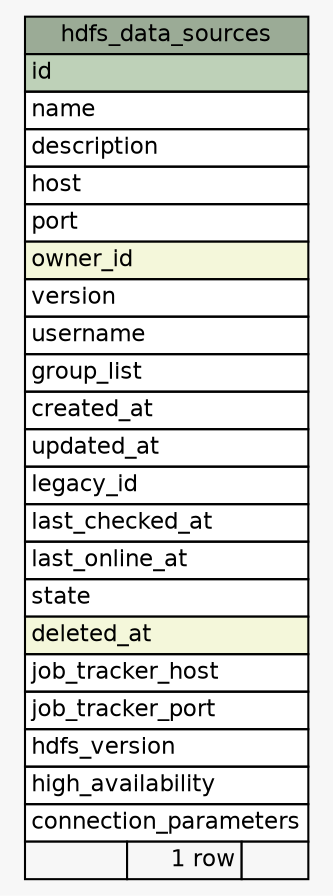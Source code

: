 // dot 2.36.0 on Mac OS X 10.10
// SchemaSpy rev 590
digraph "hdfs_data_sources" {
  graph [
    rankdir="RL"
    bgcolor="#f7f7f7"
    nodesep="0.18"
    ranksep="0.46"
    fontname="Helvetica"
    fontsize="11"
  ];
  node [
    fontname="Helvetica"
    fontsize="11"
    shape="plaintext"
  ];
  edge [
    arrowsize="0.8"
  ];
  "hdfs_data_sources" [
    label=<
    <TABLE BORDER="0" CELLBORDER="1" CELLSPACING="0" BGCOLOR="#ffffff">
      <TR><TD COLSPAN="3" BGCOLOR="#9bab96" ALIGN="CENTER">hdfs_data_sources</TD></TR>
      <TR><TD PORT="id" COLSPAN="3" BGCOLOR="#bed1b8" ALIGN="LEFT">id</TD></TR>
      <TR><TD PORT="name" COLSPAN="3" ALIGN="LEFT">name</TD></TR>
      <TR><TD PORT="description" COLSPAN="3" ALIGN="LEFT">description</TD></TR>
      <TR><TD PORT="host" COLSPAN="3" ALIGN="LEFT">host</TD></TR>
      <TR><TD PORT="port" COLSPAN="3" ALIGN="LEFT">port</TD></TR>
      <TR><TD PORT="owner_id" COLSPAN="3" BGCOLOR="#f4f7da" ALIGN="LEFT">owner_id</TD></TR>
      <TR><TD PORT="version" COLSPAN="3" ALIGN="LEFT">version</TD></TR>
      <TR><TD PORT="username" COLSPAN="3" ALIGN="LEFT">username</TD></TR>
      <TR><TD PORT="group_list" COLSPAN="3" ALIGN="LEFT">group_list</TD></TR>
      <TR><TD PORT="created_at" COLSPAN="3" ALIGN="LEFT">created_at</TD></TR>
      <TR><TD PORT="updated_at" COLSPAN="3" ALIGN="LEFT">updated_at</TD></TR>
      <TR><TD PORT="legacy_id" COLSPAN="3" ALIGN="LEFT">legacy_id</TD></TR>
      <TR><TD PORT="last_checked_at" COLSPAN="3" ALIGN="LEFT">last_checked_at</TD></TR>
      <TR><TD PORT="last_online_at" COLSPAN="3" ALIGN="LEFT">last_online_at</TD></TR>
      <TR><TD PORT="state" COLSPAN="3" ALIGN="LEFT">state</TD></TR>
      <TR><TD PORT="deleted_at" COLSPAN="3" BGCOLOR="#f4f7da" ALIGN="LEFT">deleted_at</TD></TR>
      <TR><TD PORT="job_tracker_host" COLSPAN="3" ALIGN="LEFT">job_tracker_host</TD></TR>
      <TR><TD PORT="job_tracker_port" COLSPAN="3" ALIGN="LEFT">job_tracker_port</TD></TR>
      <TR><TD PORT="hdfs_version" COLSPAN="3" ALIGN="LEFT">hdfs_version</TD></TR>
      <TR><TD PORT="high_availability" COLSPAN="3" ALIGN="LEFT">high_availability</TD></TR>
      <TR><TD PORT="connection_parameters" COLSPAN="3" ALIGN="LEFT">connection_parameters</TD></TR>
      <TR><TD ALIGN="LEFT" BGCOLOR="#f7f7f7">  </TD><TD ALIGN="RIGHT" BGCOLOR="#f7f7f7">1 row</TD><TD ALIGN="RIGHT" BGCOLOR="#f7f7f7">  </TD></TR>
    </TABLE>>
    URL="tables/hdfs_data_sources.html"
    tooltip="hdfs_data_sources"
  ];
}
